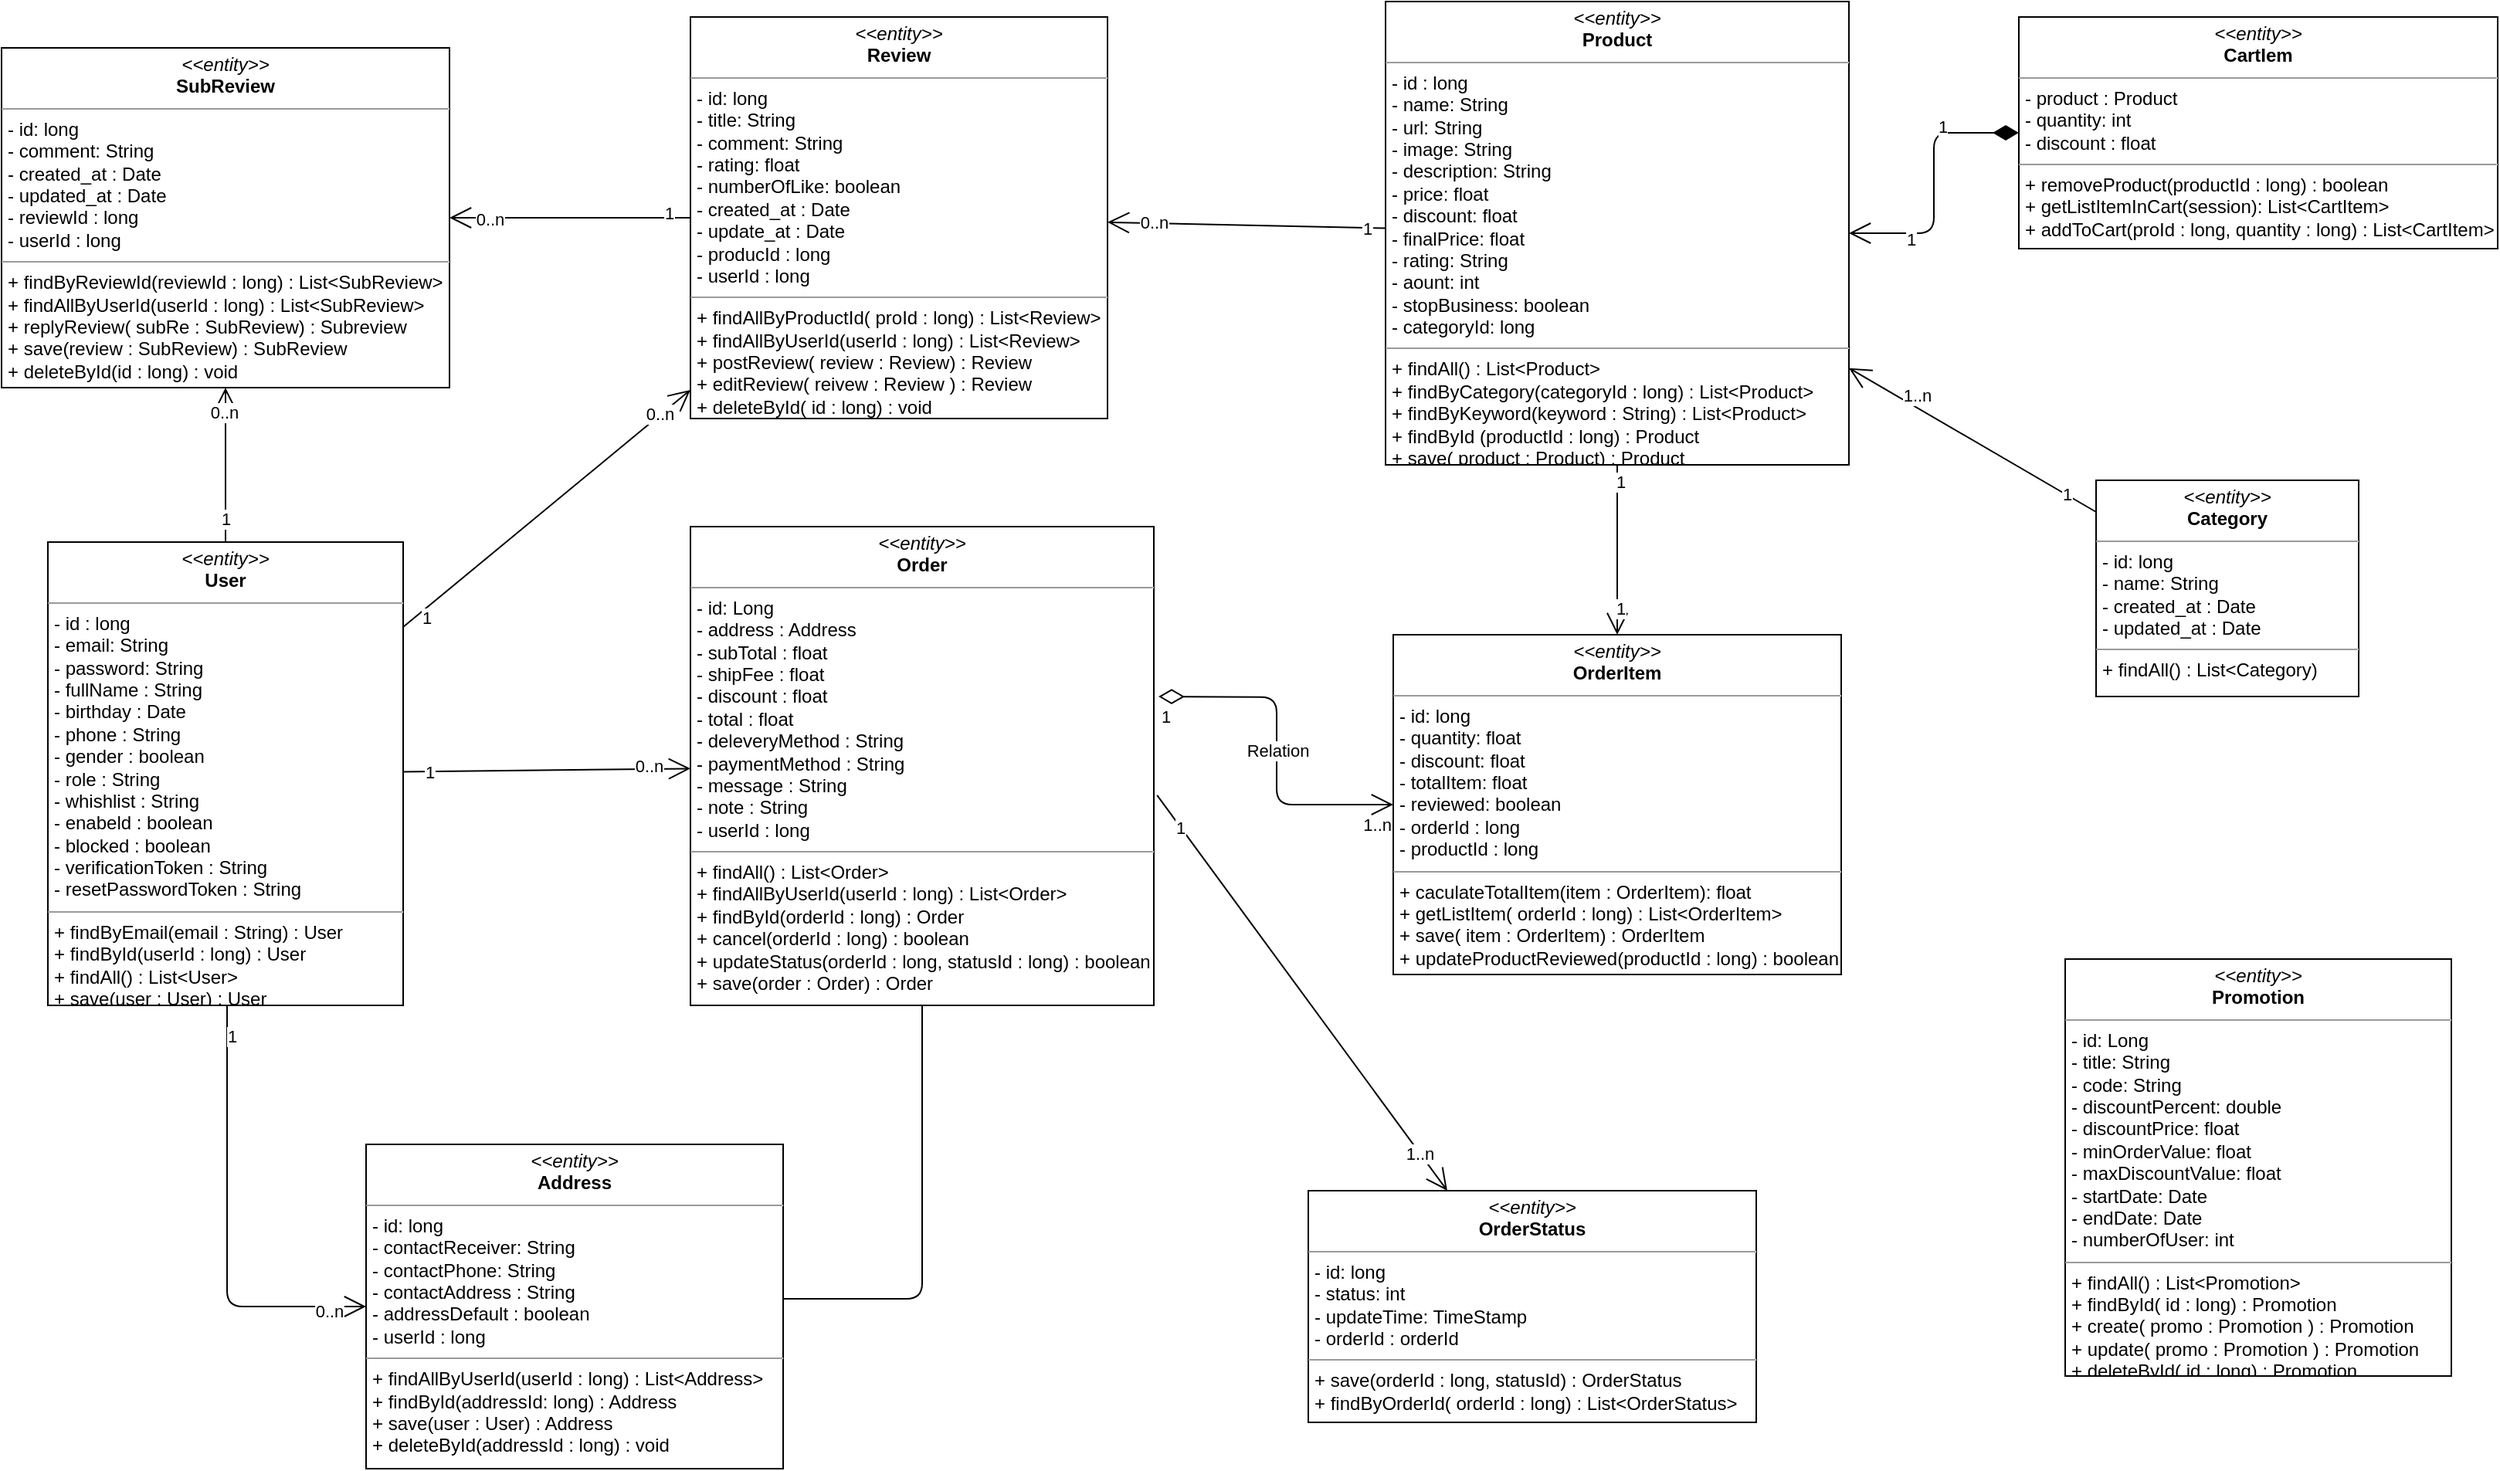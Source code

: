 <mxfile version="14.7.3" type="device"><diagram id="C5RBs43oDa-KdzZeNtuy" name="Page-1"><mxGraphModel dx="3166" dy="2383" grid="1" gridSize="10" guides="1" tooltips="1" connect="1" arrows="1" fold="1" page="1" pageScale="1" pageWidth="827" pageHeight="1169" math="0" shadow="0"><root><mxCell id="WIyWlLk6GJQsqaUBKTNV-0"/><mxCell id="WIyWlLk6GJQsqaUBKTNV-1" parent="WIyWlLk6GJQsqaUBKTNV-0"/><mxCell id="6MYKA8wntWoD5BaFTlxV-0" value="&lt;p style=&quot;margin: 0px ; margin-top: 4px ; text-align: center&quot;&gt;&lt;i&gt;&amp;lt;&amp;lt;entity&amp;gt;&amp;gt;&lt;/i&gt;&lt;br&gt;&lt;b&gt;Product&lt;/b&gt;&lt;/p&gt;&lt;hr size=&quot;1&quot;&gt;&lt;p style=&quot;margin: 0px ; margin-left: 4px&quot;&gt;- id : long&lt;/p&gt;&lt;p style=&quot;margin: 0px ; margin-left: 4px&quot;&gt;- name: String&lt;br&gt;- url: String&lt;/p&gt;&lt;p style=&quot;margin: 0px ; margin-left: 4px&quot;&gt;- image: String&lt;/p&gt;&lt;p style=&quot;margin: 0px ; margin-left: 4px&quot;&gt;- description: String&lt;/p&gt;&lt;p style=&quot;margin: 0px ; margin-left: 4px&quot;&gt;- price: float&lt;/p&gt;&lt;p style=&quot;margin: 0px ; margin-left: 4px&quot;&gt;- discount: float&lt;/p&gt;&lt;p style=&quot;margin: 0px ; margin-left: 4px&quot;&gt;- finalPrice: float&lt;/p&gt;&lt;p style=&quot;margin: 0px ; margin-left: 4px&quot;&gt;- rating: String&lt;/p&gt;&lt;p style=&quot;margin: 0px ; margin-left: 4px&quot;&gt;- aount: int&lt;/p&gt;&lt;p style=&quot;margin: 0px ; margin-left: 4px&quot;&gt;- stopBusiness: boolean&lt;/p&gt;&lt;p style=&quot;margin: 0px ; margin-left: 4px&quot;&gt;- categoryId: long&lt;/p&gt;&lt;hr size=&quot;1&quot;&gt;&lt;p style=&quot;margin: 0px 0px 0px 4px&quot;&gt;+ findAll() : List&amp;lt;Product&amp;gt;&lt;/p&gt;&lt;p style=&quot;margin: 0px 0px 0px 4px&quot;&gt;+ findByCategory(categoryId : long) : List&amp;lt;Product&amp;gt;&lt;/p&gt;&lt;p style=&quot;margin: 0px 0px 0px 4px&quot;&gt;+ findByKeyword(keyword : String) : List&amp;lt;Product&amp;gt;&lt;/p&gt;&lt;p style=&quot;margin: 0px 0px 0px 4px&quot;&gt;+ findById (productId : long) : Product&lt;/p&gt;&lt;p style=&quot;margin: 0px 0px 0px 4px&quot;&gt;+ save( product : Product) : Product&lt;/p&gt;" style="verticalAlign=top;align=left;overflow=fill;fontSize=12;fontFamily=Helvetica;html=1;" parent="WIyWlLk6GJQsqaUBKTNV-1" vertex="1"><mxGeometry x="1310" y="-310" width="300" height="300" as="geometry"/></mxCell><mxCell id="6MYKA8wntWoD5BaFTlxV-1" value="&lt;p style=&quot;margin: 0px ; margin-top: 4px ; text-align: center&quot;&gt;&lt;i&gt;&amp;lt;&amp;lt;entity&amp;gt;&amp;gt;&lt;/i&gt;&lt;br&gt;&lt;b&gt;User&lt;/b&gt;&lt;/p&gt;&lt;hr size=&quot;1&quot;&gt;&lt;p style=&quot;margin: 0px ; margin-left: 4px&quot;&gt;- id : long&lt;/p&gt;&lt;p style=&quot;margin: 0px ; margin-left: 4px&quot;&gt;- email: String&lt;br&gt;- password: String&lt;/p&gt;&lt;p style=&quot;margin: 0px ; margin-left: 4px&quot;&gt;- fullName : String&lt;/p&gt;&lt;p style=&quot;margin: 0px ; margin-left: 4px&quot;&gt;- birthday : Date&lt;/p&gt;&lt;p style=&quot;margin: 0px ; margin-left: 4px&quot;&gt;- phone : String&lt;/p&gt;&lt;p style=&quot;margin: 0px ; margin-left: 4px&quot;&gt;- gender : boolean&lt;/p&gt;&lt;p style=&quot;margin: 0px ; margin-left: 4px&quot;&gt;- role : String&lt;/p&gt;&lt;p style=&quot;margin: 0px ; margin-left: 4px&quot;&gt;- whishlist : String&lt;/p&gt;&lt;p style=&quot;margin: 0px ; margin-left: 4px&quot;&gt;- enabeld : boolean&lt;/p&gt;&lt;p style=&quot;margin: 0px ; margin-left: 4px&quot;&gt;- blocked : boolean&lt;/p&gt;&lt;p style=&quot;margin: 0px ; margin-left: 4px&quot;&gt;- verificationToken : String&lt;/p&gt;&lt;p style=&quot;margin: 0px ; margin-left: 4px&quot;&gt;- resetPasswordToken : String&lt;/p&gt;&lt;hr size=&quot;1&quot;&gt;&lt;p style=&quot;margin: 0px ; margin-left: 4px&quot;&gt;+ findByEmail(email : String) : User&amp;nbsp;&lt;/p&gt;&lt;p style=&quot;margin: 0px ; margin-left: 4px&quot;&gt;+ findById(userId : long) : User&lt;/p&gt;&lt;p style=&quot;margin: 0px ; margin-left: 4px&quot;&gt;+ findAll() : List&amp;lt;User&amp;gt;&lt;/p&gt;&lt;p style=&quot;margin: 0px ; margin-left: 4px&quot;&gt;+ save(user : User) : User&lt;/p&gt;" style="verticalAlign=top;align=left;overflow=fill;fontSize=12;fontFamily=Helvetica;html=1;" parent="WIyWlLk6GJQsqaUBKTNV-1" vertex="1"><mxGeometry x="444" y="40" width="230" height="300" as="geometry"/></mxCell><mxCell id="6MYKA8wntWoD5BaFTlxV-2" value="&lt;p style=&quot;margin: 0px ; margin-top: 4px ; text-align: center&quot;&gt;&lt;i&gt;&amp;lt;&amp;lt;entity&amp;gt;&amp;gt;&lt;/i&gt;&lt;br&gt;&lt;b&gt;OrderStatus&lt;/b&gt;&lt;/p&gt;&lt;hr size=&quot;1&quot;&gt;&lt;p style=&quot;margin: 0px ; margin-left: 4px&quot;&gt;- id: long&lt;/p&gt;&lt;p style=&quot;margin: 0px ; margin-left: 4px&quot;&gt;- status: int&lt;br&gt;- updateTime: TimeStamp&lt;/p&gt;&lt;p style=&quot;margin: 0px ; margin-left: 4px&quot;&gt;- orderId : orderId&lt;/p&gt;&lt;hr size=&quot;1&quot;&gt;&lt;p style=&quot;margin: 0px 0px 0px 4px&quot;&gt;+ save(orderId : long, statusId) : OrderStatus&lt;/p&gt;&lt;p style=&quot;margin: 0px ; margin-left: 4px&quot;&gt;&lt;span&gt;+ findByOrderId( orderId : long) : List&amp;lt;OrderStatus&amp;gt;&lt;/span&gt;&lt;br&gt;&lt;/p&gt;" style="verticalAlign=top;align=left;overflow=fill;fontSize=12;fontFamily=Helvetica;html=1;" parent="WIyWlLk6GJQsqaUBKTNV-1" vertex="1"><mxGeometry x="1260" y="460" width="290" height="150" as="geometry"/></mxCell><mxCell id="6MYKA8wntWoD5BaFTlxV-3" value="&lt;p style=&quot;margin: 0px ; margin-top: 4px ; text-align: center&quot;&gt;&lt;i&gt;&amp;lt;&amp;lt;entity&amp;gt;&amp;gt;&lt;/i&gt;&lt;br&gt;&lt;b&gt;Order&lt;/b&gt;&lt;/p&gt;&lt;hr size=&quot;1&quot;&gt;&lt;p style=&quot;margin: 0px ; margin-left: 4px&quot;&gt;- id: Long&lt;/p&gt;&lt;p style=&quot;margin: 0px 0px 0px 4px&quot;&gt;- address : Address&lt;/p&gt;&lt;p style=&quot;margin: 0px 0px 0px 4px&quot;&gt;- subTotal : float&lt;/p&gt;&lt;p style=&quot;margin: 0px 0px 0px 4px&quot;&gt;- shipFee : float&lt;/p&gt;&lt;p style=&quot;margin: 0px 0px 0px 4px&quot;&gt;- discount : float&lt;/p&gt;&lt;p style=&quot;margin: 0px 0px 0px 4px&quot;&gt;- total : float&lt;/p&gt;&lt;p style=&quot;margin: 0px 0px 0px 4px&quot;&gt;- deleveryMethod : String&lt;/p&gt;&lt;p style=&quot;margin: 0px 0px 0px 4px&quot;&gt;- paymentMethod : String&lt;/p&gt;&lt;p style=&quot;margin: 0px 0px 0px 4px&quot;&gt;- message : String&lt;/p&gt;&lt;p style=&quot;margin: 0px 0px 0px 4px&quot;&gt;- note : String&lt;/p&gt;&lt;p style=&quot;margin: 0px 0px 0px 4px&quot;&gt;- userId : long&lt;/p&gt;&lt;hr size=&quot;1&quot;&gt;&lt;p style=&quot;margin: 0px 0px 0px 4px&quot;&gt;+ findAll() : List&amp;lt;Order&amp;gt;&lt;/p&gt;&lt;p style=&quot;margin: 0px 0px 0px 4px&quot;&gt;+ findAllByUserId(userId : long) : List&amp;lt;Order&amp;gt;&lt;/p&gt;&lt;p style=&quot;margin: 0px 0px 0px 4px&quot;&gt;+ findById(orderId : long) : Order&lt;br&gt;&lt;/p&gt;&lt;p style=&quot;margin: 0px 0px 0px 4px&quot;&gt;+ cancel(orderId : long) : boolean&lt;br&gt;&lt;/p&gt;&lt;p style=&quot;margin: 0px 0px 0px 4px&quot;&gt;+ updateStatus(orderId : long, statusId : long) : boolean&lt;/p&gt;&lt;p style=&quot;margin: 0px 0px 0px 4px&quot;&gt;+ save(order : Order) : Order&lt;/p&gt;" style="verticalAlign=top;align=left;overflow=fill;fontSize=12;fontFamily=Helvetica;html=1;" parent="WIyWlLk6GJQsqaUBKTNV-1" vertex="1"><mxGeometry x="860" y="30" width="300" height="310" as="geometry"/></mxCell><mxCell id="6MYKA8wntWoD5BaFTlxV-4" value="&lt;p style=&quot;margin: 0px ; margin-top: 4px ; text-align: center&quot;&gt;&lt;i&gt;&amp;lt;&amp;lt;entity&amp;gt;&amp;gt;&lt;/i&gt;&lt;br&gt;&lt;b&gt;Address&lt;/b&gt;&lt;/p&gt;&lt;hr size=&quot;1&quot;&gt;&lt;p style=&quot;margin: 0px ; margin-left: 4px&quot;&gt;- id: long&lt;/p&gt;&lt;p style=&quot;margin: 0px ; margin-left: 4px&quot;&gt;- contactReceiver: String&lt;br&gt;- contactPhone: String&lt;/p&gt;&lt;p style=&quot;margin: 0px ; margin-left: 4px&quot;&gt;- contactAddress : String&lt;/p&gt;&lt;p style=&quot;margin: 0px ; margin-left: 4px&quot;&gt;- addressDefault : boolean&lt;/p&gt;&lt;p style=&quot;margin: 0px ; margin-left: 4px&quot;&gt;- userId : long&lt;/p&gt;&lt;hr size=&quot;1&quot;&gt;&lt;p style=&quot;margin: 0px 0px 0px 4px&quot;&gt;+ findAllByUserId(userId : long) : List&amp;lt;Address&amp;gt;&lt;/p&gt;&lt;p style=&quot;margin: 0px 0px 0px 4px&quot;&gt;+ findById(addressId: long) : Address&lt;/p&gt;&lt;p style=&quot;margin: 0px 0px 0px 4px&quot;&gt;+ save(user : User) : Address&lt;/p&gt;&lt;p style=&quot;margin: 0px 0px 0px 4px&quot;&gt;+ deleteById(addressId : long) : void&lt;/p&gt;" style="verticalAlign=top;align=left;overflow=fill;fontSize=12;fontFamily=Helvetica;html=1;" parent="WIyWlLk6GJQsqaUBKTNV-1" vertex="1"><mxGeometry x="650" y="430" width="270" height="210" as="geometry"/></mxCell><mxCell id="6MYKA8wntWoD5BaFTlxV-5" value="&lt;p style=&quot;margin: 0px ; margin-top: 4px ; text-align: center&quot;&gt;&lt;i&gt;&amp;lt;&amp;lt;entity&amp;gt;&amp;gt;&lt;/i&gt;&lt;br&gt;&lt;b&gt;CartIem&lt;/b&gt;&lt;/p&gt;&lt;hr size=&quot;1&quot;&gt;&lt;p style=&quot;margin: 0px ; margin-left: 4px&quot;&gt;- product : Product&lt;/p&gt;&lt;p style=&quot;margin: 0px ; margin-left: 4px&quot;&gt;- quantity: int&lt;br&gt;- discount : float&lt;/p&gt;&lt;hr size=&quot;1&quot;&gt;&lt;p style=&quot;margin: 0px 0px 0px 4px&quot;&gt;+ removeProduct(productId : long) : boolean&lt;/p&gt;&lt;p style=&quot;margin: 0px 0px 0px 4px&quot;&gt;+ getListItemInCart(session): List&amp;lt;CartItem&amp;gt;&lt;/p&gt;&lt;p style=&quot;margin: 0px 0px 0px 4px&quot;&gt;+ addToCart(proId : long, quantity : long) : List&amp;lt;CartItem&amp;gt;&lt;/p&gt;" style="verticalAlign=top;align=left;overflow=fill;fontSize=12;fontFamily=Helvetica;html=1;" parent="WIyWlLk6GJQsqaUBKTNV-1" vertex="1"><mxGeometry x="1720" y="-300" width="310" height="150" as="geometry"/></mxCell><mxCell id="6MYKA8wntWoD5BaFTlxV-6" value="&lt;p style=&quot;margin: 0px ; margin-top: 4px ; text-align: center&quot;&gt;&lt;i&gt;&amp;lt;&amp;lt;entity&amp;gt;&amp;gt;&lt;/i&gt;&lt;br&gt;&lt;b&gt;Review&lt;/b&gt;&lt;/p&gt;&lt;hr size=&quot;1&quot;&gt;&lt;p style=&quot;margin: 0px ; margin-left: 4px&quot;&gt;- id: long&lt;/p&gt;&lt;p style=&quot;margin: 0px ; margin-left: 4px&quot;&gt;- title: String&lt;br&gt;- comment: String&lt;/p&gt;&lt;p style=&quot;margin: 0px ; margin-left: 4px&quot;&gt;- rating: float&lt;/p&gt;&lt;p style=&quot;margin: 0px ; margin-left: 4px&quot;&gt;- numberOfLike: boolean&lt;/p&gt;&lt;p style=&quot;margin: 0px ; margin-left: 4px&quot;&gt;- created_at : Date&lt;/p&gt;&lt;p style=&quot;margin: 0px ; margin-left: 4px&quot;&gt;- update_at : Date&lt;/p&gt;&lt;p style=&quot;margin: 0px ; margin-left: 4px&quot;&gt;- producId : long&lt;/p&gt;&lt;p style=&quot;margin: 0px ; margin-left: 4px&quot;&gt;- userId : long&lt;/p&gt;&lt;hr size=&quot;1&quot;&gt;&lt;p style=&quot;margin: 0px ; margin-left: 4px&quot;&gt;+ findAllByProductId( proId : long) : List&amp;lt;Review&amp;gt;&lt;/p&gt;&lt;p style=&quot;margin: 0px ; margin-left: 4px&quot;&gt;+ findAllByUserId(userId : long) : List&amp;lt;Review&amp;gt;&lt;/p&gt;&lt;p style=&quot;margin: 0px ; margin-left: 4px&quot;&gt;+ postReview( review : Review) : Review&lt;/p&gt;&lt;p style=&quot;margin: 0px ; margin-left: 4px&quot;&gt;+ editReview( reivew : Review ) : Review&lt;/p&gt;&lt;p style=&quot;margin: 0px ; margin-left: 4px&quot;&gt;+ deleteById( id : long) : void&lt;/p&gt;" style="verticalAlign=top;align=left;overflow=fill;fontSize=12;fontFamily=Helvetica;html=1;" parent="WIyWlLk6GJQsqaUBKTNV-1" vertex="1"><mxGeometry x="860" y="-300" width="270" height="260" as="geometry"/></mxCell><mxCell id="6MYKA8wntWoD5BaFTlxV-7" value="&lt;p style=&quot;margin: 0px ; margin-top: 4px ; text-align: center&quot;&gt;&lt;i&gt;&amp;lt;&amp;lt;entity&amp;gt;&amp;gt;&lt;/i&gt;&lt;br&gt;&lt;b&gt;SubReview&lt;/b&gt;&lt;/p&gt;&lt;hr size=&quot;1&quot;&gt;&lt;p style=&quot;margin: 0px ; margin-left: 4px&quot;&gt;- id: long&lt;/p&gt;&lt;p style=&quot;margin: 0px ; margin-left: 4px&quot;&gt;- comment: String&lt;/p&gt;&lt;p style=&quot;margin: 0px ; margin-left: 4px&quot;&gt;- created_at : Date&lt;/p&gt;&lt;p style=&quot;margin: 0px ; margin-left: 4px&quot;&gt;- updated_at : Date&lt;/p&gt;&lt;p style=&quot;margin: 0px ; margin-left: 4px&quot;&gt;- reviewId : long&lt;/p&gt;&lt;p style=&quot;margin: 0px ; margin-left: 4px&quot;&gt;- userId : long&lt;/p&gt;&lt;hr size=&quot;1&quot;&gt;&lt;p style=&quot;margin: 0px ; margin-left: 4px&quot;&gt;+ findByReviewId(reviewId : long) : List&amp;lt;SubReview&amp;gt;&lt;/p&gt;&lt;p style=&quot;margin: 0px ; margin-left: 4px&quot;&gt;+ findAllByUserId(userId : long) : List&amp;lt;SubReview&amp;gt;&lt;/p&gt;&lt;p style=&quot;margin: 0px ; margin-left: 4px&quot;&gt;+ replyReview( subRe : SubReview) : Subreview&lt;/p&gt;&lt;p style=&quot;margin: 0px ; margin-left: 4px&quot;&gt;+ save(review : SubReview) : SubReview&amp;nbsp;&lt;/p&gt;&lt;p style=&quot;margin: 0px ; margin-left: 4px&quot;&gt;+ deleteById(id : long) : void&lt;/p&gt;" style="verticalAlign=top;align=left;overflow=fill;fontSize=12;fontFamily=Helvetica;html=1;" parent="WIyWlLk6GJQsqaUBKTNV-1" vertex="1"><mxGeometry x="414" y="-280" width="290" height="220" as="geometry"/></mxCell><mxCell id="6MYKA8wntWoD5BaFTlxV-8" value="&lt;p style=&quot;margin: 0px ; margin-top: 4px ; text-align: center&quot;&gt;&lt;i&gt;&amp;lt;&amp;lt;entity&amp;gt;&amp;gt;&lt;/i&gt;&lt;br&gt;&lt;b&gt;Promotion&lt;/b&gt;&lt;/p&gt;&lt;hr size=&quot;1&quot;&gt;&lt;p style=&quot;margin: 0px ; margin-left: 4px&quot;&gt;- id: Long&lt;/p&gt;&lt;p style=&quot;margin: 0px 0px 0px 4px&quot;&gt;- title: String&lt;br&gt;- code: String&lt;/p&gt;&lt;p style=&quot;margin: 0px 0px 0px 4px&quot;&gt;- discountPercent: double&lt;/p&gt;&lt;p style=&quot;margin: 0px 0px 0px 4px&quot;&gt;- discountPrice: float&lt;/p&gt;&lt;p style=&quot;margin: 0px 0px 0px 4px&quot;&gt;- minOrderValue: float&lt;/p&gt;&lt;p style=&quot;margin: 0px 0px 0px 4px&quot;&gt;- maxDiscountValue: float&lt;/p&gt;&lt;p style=&quot;margin: 0px 0px 0px 4px&quot;&gt;- startDate: Date&lt;/p&gt;&lt;p style=&quot;margin: 0px 0px 0px 4px&quot;&gt;- endDate: Date&lt;/p&gt;&lt;p style=&quot;margin: 0px 0px 0px 4px&quot;&gt;- numberOfUser: int&lt;span&gt;&amp;nbsp;&lt;/span&gt;&lt;/p&gt;&lt;hr size=&quot;1&quot;&gt;&lt;p style=&quot;margin: 0px ; margin-left: 4px&quot;&gt;+ findAll() : List&amp;lt;Promotion&amp;gt;&lt;/p&gt;&lt;p style=&quot;margin: 0px ; margin-left: 4px&quot;&gt;+ findById( id : long) : Promotion&lt;/p&gt;&lt;p style=&quot;margin: 0px ; margin-left: 4px&quot;&gt;+ create( promo : Promotion ) : Promotion&lt;/p&gt;&lt;p style=&quot;margin: 0px ; margin-left: 4px&quot;&gt;+ update( promo : Promotion ) : Promotion&lt;/p&gt;&lt;p style=&quot;margin: 0px ; margin-left: 4px&quot;&gt;+ deleteById( id : long) : Promotion&lt;/p&gt;" style="verticalAlign=top;align=left;overflow=fill;fontSize=12;fontFamily=Helvetica;html=1;" parent="WIyWlLk6GJQsqaUBKTNV-1" vertex="1"><mxGeometry x="1750" y="310" width="250" height="270" as="geometry"/></mxCell><mxCell id="6MYKA8wntWoD5BaFTlxV-11" value="&lt;p style=&quot;margin: 0px ; margin-top: 4px ; text-align: center&quot;&gt;&lt;i&gt;&amp;lt;&amp;lt;entity&amp;gt;&amp;gt;&lt;/i&gt;&lt;br&gt;&lt;b&gt;OrderItem&lt;/b&gt;&lt;/p&gt;&lt;hr size=&quot;1&quot;&gt;&lt;p style=&quot;margin: 0px ; margin-left: 4px&quot;&gt;- id: long&lt;/p&gt;&lt;p style=&quot;margin: 0px ; margin-left: 4px&quot;&gt;- quantity: float&lt;br&gt;- discount: float&lt;/p&gt;&lt;p style=&quot;margin: 0px ; margin-left: 4px&quot;&gt;- totalItem: float&lt;/p&gt;&lt;p style=&quot;margin: 0px ; margin-left: 4px&quot;&gt;- reviewed: boolean&lt;/p&gt;&lt;p style=&quot;margin: 0px ; margin-left: 4px&quot;&gt;- orderId : long&lt;/p&gt;&lt;p style=&quot;margin: 0px ; margin-left: 4px&quot;&gt;- productId : long&lt;/p&gt;&lt;hr size=&quot;1&quot;&gt;&lt;p style=&quot;margin: 0px 0px 0px 4px&quot;&gt;+ caculateTotalItem(item : OrderItem): float&lt;br&gt;&lt;/p&gt;&lt;p style=&quot;margin: 0px 0px 0px 4px&quot;&gt;+ getListItem( orderId : long) : List&amp;lt;OrderItem&amp;gt;&lt;br&gt;&lt;/p&gt;&lt;p style=&quot;margin: 0px 0px 0px 4px&quot;&gt;+ save( item : OrderItem) : OrderItem&lt;/p&gt;&lt;p style=&quot;margin: 0px 0px 0px 4px&quot;&gt;+ updateProductReviewed(productId : long) : boolean&lt;/p&gt;" style="verticalAlign=top;align=left;overflow=fill;fontSize=12;fontFamily=Helvetica;html=1;" parent="WIyWlLk6GJQsqaUBKTNV-1" vertex="1"><mxGeometry x="1315" y="100" width="290" height="220" as="geometry"/></mxCell><mxCell id="6MYKA8wntWoD5BaFTlxV-23" value="1" style="endArrow=open;html=1;endSize=12;startArrow=diamondThin;startSize=14;startFill=1;edgeStyle=orthogonalEdgeStyle;align=left;verticalAlign=bottom;" parent="WIyWlLk6GJQsqaUBKTNV-1" source="6MYKA8wntWoD5BaFTlxV-5" target="6MYKA8wntWoD5BaFTlxV-0" edge="1"><mxGeometry x="-0.378" y="5" relative="1" as="geometry"><mxPoint x="1020" y="170" as="sourcePoint"/><mxPoint x="1180" y="170" as="targetPoint"/><mxPoint as="offset"/></mxGeometry></mxCell><mxCell id="ZbG6EwN0n1Jp78F5_Od4-30" value="1" style="edgeLabel;html=1;align=center;verticalAlign=middle;resizable=0;points=[];" vertex="1" connectable="0" parent="6MYKA8wntWoD5BaFTlxV-23"><mxGeometry x="0.355" y="-1" relative="1" as="geometry"><mxPoint x="-14" y="5" as="offset"/></mxGeometry></mxCell><mxCell id="6MYKA8wntWoD5BaFTlxV-27" value="&lt;p style=&quot;margin: 0px ; margin-top: 4px ; text-align: center&quot;&gt;&lt;i&gt;&amp;lt;&amp;lt;entity&amp;gt;&amp;gt;&lt;/i&gt;&lt;br&gt;&lt;b&gt;Category&lt;/b&gt;&lt;/p&gt;&lt;hr size=&quot;1&quot;&gt;&lt;p style=&quot;margin: 0px ; margin-left: 4px&quot;&gt;- id: long&lt;/p&gt;&lt;p style=&quot;margin: 0px ; margin-left: 4px&quot;&gt;- name: String&lt;/p&gt;&lt;p style=&quot;margin: 0px ; margin-left: 4px&quot;&gt;- created_at : Date&lt;/p&gt;&lt;p style=&quot;margin: 0px ; margin-left: 4px&quot;&gt;- updated_at : Date&lt;/p&gt;&lt;hr size=&quot;1&quot;&gt;&lt;p style=&quot;margin: 0px ; margin-left: 4px&quot;&gt;+ findAll() : List&amp;lt;Category)&lt;/p&gt;" style="verticalAlign=top;align=left;overflow=fill;fontSize=12;fontFamily=Helvetica;html=1;" parent="WIyWlLk6GJQsqaUBKTNV-1" vertex="1"><mxGeometry x="1770" width="170" height="140" as="geometry"/></mxCell><mxCell id="ZbG6EwN0n1Jp78F5_Od4-1" value="" style="endArrow=open;endFill=1;endSize=12;html=1;exitX=1.007;exitY=0.561;exitDx=0;exitDy=0;exitPerimeter=0;" edge="1" parent="WIyWlLk6GJQsqaUBKTNV-1" source="6MYKA8wntWoD5BaFTlxV-3" target="6MYKA8wntWoD5BaFTlxV-2"><mxGeometry width="160" relative="1" as="geometry"><mxPoint x="1150" y="230" as="sourcePoint"/><mxPoint x="1310" y="230" as="targetPoint"/></mxGeometry></mxCell><mxCell id="ZbG6EwN0n1Jp78F5_Od4-37" value="1" style="edgeLabel;html=1;align=center;verticalAlign=middle;resizable=0;points=[];" vertex="1" connectable="0" parent="ZbG6EwN0n1Jp78F5_Od4-1"><mxGeometry x="-0.846" y="-1" relative="1" as="geometry"><mxPoint x="1" as="offset"/></mxGeometry></mxCell><mxCell id="ZbG6EwN0n1Jp78F5_Od4-38" value="1..n" style="edgeLabel;html=1;align=center;verticalAlign=middle;resizable=0;points=[];" vertex="1" connectable="0" parent="ZbG6EwN0n1Jp78F5_Od4-1"><mxGeometry x="0.811" relative="1" as="geometry"><mxPoint as="offset"/></mxGeometry></mxCell><mxCell id="ZbG6EwN0n1Jp78F5_Od4-2" value="" style="endArrow=none;html=1;edgeStyle=orthogonalEdgeStyle;" edge="1" parent="WIyWlLk6GJQsqaUBKTNV-1" source="6MYKA8wntWoD5BaFTlxV-3" target="6MYKA8wntWoD5BaFTlxV-4"><mxGeometry relative="1" as="geometry"><mxPoint x="1150" y="430" as="sourcePoint"/><mxPoint x="1310" y="430" as="targetPoint"/><Array as="points"><mxPoint x="1010" y="530"/></Array></mxGeometry></mxCell><mxCell id="ZbG6EwN0n1Jp78F5_Od4-5" value="" style="endArrow=open;endFill=1;endSize=12;html=1;edgeStyle=orthogonalEdgeStyle;" edge="1" parent="WIyWlLk6GJQsqaUBKTNV-1" source="6MYKA8wntWoD5BaFTlxV-1" target="6MYKA8wntWoD5BaFTlxV-4"><mxGeometry width="160" relative="1" as="geometry"><mxPoint x="850" y="330" as="sourcePoint"/><mxPoint x="1010" y="330" as="targetPoint"/><Array as="points"><mxPoint x="560" y="535"/></Array></mxGeometry></mxCell><mxCell id="ZbG6EwN0n1Jp78F5_Od4-19" value="1" style="edgeLabel;html=1;align=center;verticalAlign=middle;resizable=0;points=[];" vertex="1" connectable="0" parent="ZbG6EwN0n1Jp78F5_Od4-5"><mxGeometry x="-0.86" y="3" relative="1" as="geometry"><mxPoint as="offset"/></mxGeometry></mxCell><mxCell id="ZbG6EwN0n1Jp78F5_Od4-20" value="0..n" style="edgeLabel;html=1;align=center;verticalAlign=middle;resizable=0;points=[];" vertex="1" connectable="0" parent="ZbG6EwN0n1Jp78F5_Od4-5"><mxGeometry x="0.832" y="-3" relative="1" as="geometry"><mxPoint as="offset"/></mxGeometry></mxCell><mxCell id="ZbG6EwN0n1Jp78F5_Od4-6" value="" style="endArrow=open;endFill=1;endSize=12;html=1;" edge="1" parent="WIyWlLk6GJQsqaUBKTNV-1" source="6MYKA8wntWoD5BaFTlxV-1" target="6MYKA8wntWoD5BaFTlxV-3"><mxGeometry width="160" relative="1" as="geometry"><mxPoint x="850" y="230" as="sourcePoint"/><mxPoint x="1010" y="230" as="targetPoint"/></mxGeometry></mxCell><mxCell id="ZbG6EwN0n1Jp78F5_Od4-39" value="1" style="edgeLabel;html=1;align=center;verticalAlign=middle;resizable=0;points=[];" vertex="1" connectable="0" parent="ZbG6EwN0n1Jp78F5_Od4-6"><mxGeometry x="-0.817" relative="1" as="geometry"><mxPoint as="offset"/></mxGeometry></mxCell><mxCell id="ZbG6EwN0n1Jp78F5_Od4-40" value="0..n" style="edgeLabel;html=1;align=center;verticalAlign=middle;resizable=0;points=[];" vertex="1" connectable="0" parent="ZbG6EwN0n1Jp78F5_Od4-6"><mxGeometry x="0.71" y="2" relative="1" as="geometry"><mxPoint as="offset"/></mxGeometry></mxCell><mxCell id="ZbG6EwN0n1Jp78F5_Od4-7" value="" style="endArrow=open;endFill=1;endSize=12;html=1;" edge="1" parent="WIyWlLk6GJQsqaUBKTNV-1" source="6MYKA8wntWoD5BaFTlxV-1" target="6MYKA8wntWoD5BaFTlxV-7"><mxGeometry width="160" relative="1" as="geometry"><mxPoint x="850" y="30" as="sourcePoint"/><mxPoint x="1010" y="30" as="targetPoint"/></mxGeometry></mxCell><mxCell id="ZbG6EwN0n1Jp78F5_Od4-21" value="1" style="edgeLabel;html=1;align=center;verticalAlign=middle;resizable=0;points=[];" vertex="1" connectable="0" parent="ZbG6EwN0n1Jp78F5_Od4-7"><mxGeometry x="-0.7" relative="1" as="geometry"><mxPoint as="offset"/></mxGeometry></mxCell><mxCell id="ZbG6EwN0n1Jp78F5_Od4-22" value="0..n" style="edgeLabel;html=1;align=center;verticalAlign=middle;resizable=0;points=[];" vertex="1" connectable="0" parent="ZbG6EwN0n1Jp78F5_Od4-7"><mxGeometry x="0.68" y="1" relative="1" as="geometry"><mxPoint as="offset"/></mxGeometry></mxCell><mxCell id="ZbG6EwN0n1Jp78F5_Od4-8" value="" style="endArrow=open;endFill=1;endSize=12;html=1;" edge="1" parent="WIyWlLk6GJQsqaUBKTNV-1" source="6MYKA8wntWoD5BaFTlxV-1" target="6MYKA8wntWoD5BaFTlxV-6"><mxGeometry width="160" relative="1" as="geometry"><mxPoint x="850" y="-70" as="sourcePoint"/><mxPoint x="1010" y="-70" as="targetPoint"/></mxGeometry></mxCell><mxCell id="ZbG6EwN0n1Jp78F5_Od4-23" value="1" style="edgeLabel;html=1;align=center;verticalAlign=middle;resizable=0;points=[];" vertex="1" connectable="0" parent="ZbG6EwN0n1Jp78F5_Od4-8"><mxGeometry x="-0.872" y="-5" relative="1" as="geometry"><mxPoint as="offset"/></mxGeometry></mxCell><mxCell id="ZbG6EwN0n1Jp78F5_Od4-24" value="0..n" style="edgeLabel;html=1;align=center;verticalAlign=middle;resizable=0;points=[];" vertex="1" connectable="0" parent="ZbG6EwN0n1Jp78F5_Od4-8"><mxGeometry x="0.79" y="1" relative="1" as="geometry"><mxPoint as="offset"/></mxGeometry></mxCell><mxCell id="ZbG6EwN0n1Jp78F5_Od4-9" value="" style="endArrow=open;endFill=1;endSize=12;html=1;" edge="1" parent="WIyWlLk6GJQsqaUBKTNV-1" source="6MYKA8wntWoD5BaFTlxV-6" target="6MYKA8wntWoD5BaFTlxV-7"><mxGeometry width="160" relative="1" as="geometry"><mxPoint x="850" y="-70" as="sourcePoint"/><mxPoint x="1010" y="-70" as="targetPoint"/></mxGeometry></mxCell><mxCell id="ZbG6EwN0n1Jp78F5_Od4-25" value="1" style="edgeLabel;html=1;align=center;verticalAlign=middle;resizable=0;points=[];" vertex="1" connectable="0" parent="ZbG6EwN0n1Jp78F5_Od4-9"><mxGeometry x="-0.821" y="-3" relative="1" as="geometry"><mxPoint as="offset"/></mxGeometry></mxCell><mxCell id="ZbG6EwN0n1Jp78F5_Od4-26" value="0..n" style="edgeLabel;html=1;align=center;verticalAlign=middle;resizable=0;points=[];" vertex="1" connectable="0" parent="ZbG6EwN0n1Jp78F5_Od4-9"><mxGeometry x="0.667" y="1" relative="1" as="geometry"><mxPoint as="offset"/></mxGeometry></mxCell><mxCell id="ZbG6EwN0n1Jp78F5_Od4-10" value="" style="endArrow=open;endFill=1;endSize=12;html=1;" edge="1" parent="WIyWlLk6GJQsqaUBKTNV-1" source="6MYKA8wntWoD5BaFTlxV-0" target="6MYKA8wntWoD5BaFTlxV-11"><mxGeometry width="160" relative="1" as="geometry"><mxPoint x="1550" y="130" as="sourcePoint"/><mxPoint x="1710" y="130" as="targetPoint"/></mxGeometry></mxCell><mxCell id="ZbG6EwN0n1Jp78F5_Od4-35" value="1" style="edgeLabel;html=1;align=center;verticalAlign=middle;resizable=0;points=[];" vertex="1" connectable="0" parent="ZbG6EwN0n1Jp78F5_Od4-10"><mxGeometry x="0.691" y="2" relative="1" as="geometry"><mxPoint as="offset"/></mxGeometry></mxCell><mxCell id="ZbG6EwN0n1Jp78F5_Od4-36" value="1" style="edgeLabel;html=1;align=center;verticalAlign=middle;resizable=0;points=[];" vertex="1" connectable="0" parent="ZbG6EwN0n1Jp78F5_Od4-10"><mxGeometry x="-0.8" y="2" relative="1" as="geometry"><mxPoint as="offset"/></mxGeometry></mxCell><mxCell id="ZbG6EwN0n1Jp78F5_Od4-11" value="" style="endArrow=open;endFill=1;endSize=12;html=1;" edge="1" parent="WIyWlLk6GJQsqaUBKTNV-1" source="6MYKA8wntWoD5BaFTlxV-27" target="6MYKA8wntWoD5BaFTlxV-0"><mxGeometry width="160" relative="1" as="geometry"><mxPoint x="1550" y="230" as="sourcePoint"/><mxPoint x="1710" y="230" as="targetPoint"/></mxGeometry></mxCell><mxCell id="ZbG6EwN0n1Jp78F5_Od4-31" value="1" style="edgeLabel;html=1;align=center;verticalAlign=middle;resizable=0;points=[];" vertex="1" connectable="0" parent="ZbG6EwN0n1Jp78F5_Od4-11"><mxGeometry x="-0.755" y="-1" relative="1" as="geometry"><mxPoint as="offset"/></mxGeometry></mxCell><mxCell id="ZbG6EwN0n1Jp78F5_Od4-32" value="1..n" style="edgeLabel;html=1;align=center;verticalAlign=middle;resizable=0;points=[];" vertex="1" connectable="0" parent="ZbG6EwN0n1Jp78F5_Od4-11"><mxGeometry x="0.576" y="-3" relative="1" as="geometry"><mxPoint x="8" as="offset"/></mxGeometry></mxCell><mxCell id="ZbG6EwN0n1Jp78F5_Od4-15" value="" style="endArrow=open;endFill=1;endSize=12;html=1;" edge="1" parent="WIyWlLk6GJQsqaUBKTNV-1" source="6MYKA8wntWoD5BaFTlxV-0" target="6MYKA8wntWoD5BaFTlxV-6"><mxGeometry width="160" relative="1" as="geometry"><mxPoint x="980" y="-170" as="sourcePoint"/><mxPoint x="1140" y="-170" as="targetPoint"/></mxGeometry></mxCell><mxCell id="ZbG6EwN0n1Jp78F5_Od4-27" value="1" style="edgeLabel;html=1;align=center;verticalAlign=middle;resizable=0;points=[];" vertex="1" connectable="0" parent="ZbG6EwN0n1Jp78F5_Od4-15"><mxGeometry x="-0.867" relative="1" as="geometry"><mxPoint as="offset"/></mxGeometry></mxCell><mxCell id="ZbG6EwN0n1Jp78F5_Od4-28" value="0..n" style="edgeLabel;html=1;align=center;verticalAlign=middle;resizable=0;points=[];" vertex="1" connectable="0" parent="ZbG6EwN0n1Jp78F5_Od4-15"><mxGeometry x="0.667" y="-1" relative="1" as="geometry"><mxPoint as="offset"/></mxGeometry></mxCell><mxCell id="ZbG6EwN0n1Jp78F5_Od4-16" value="Relation" style="endArrow=open;html=1;endSize=12;startArrow=diamondThin;startSize=14;startFill=0;edgeStyle=orthogonalEdgeStyle;" edge="1" parent="WIyWlLk6GJQsqaUBKTNV-1" target="6MYKA8wntWoD5BaFTlxV-11"><mxGeometry relative="1" as="geometry"><mxPoint x="1163" y="140" as="sourcePoint"/><mxPoint x="1380" y="230" as="targetPoint"/></mxGeometry></mxCell><mxCell id="ZbG6EwN0n1Jp78F5_Od4-17" value="1" style="edgeLabel;resizable=0;html=1;align=left;verticalAlign=top;" connectable="0" vertex="1" parent="ZbG6EwN0n1Jp78F5_Od4-16"><mxGeometry x="-1" relative="1" as="geometry"/></mxCell><mxCell id="ZbG6EwN0n1Jp78F5_Od4-18" value="1..n" style="edgeLabel;resizable=0;html=1;align=right;verticalAlign=top;" connectable="0" vertex="1" parent="ZbG6EwN0n1Jp78F5_Od4-16"><mxGeometry x="1" relative="1" as="geometry"/></mxCell></root></mxGraphModel></diagram></mxfile>